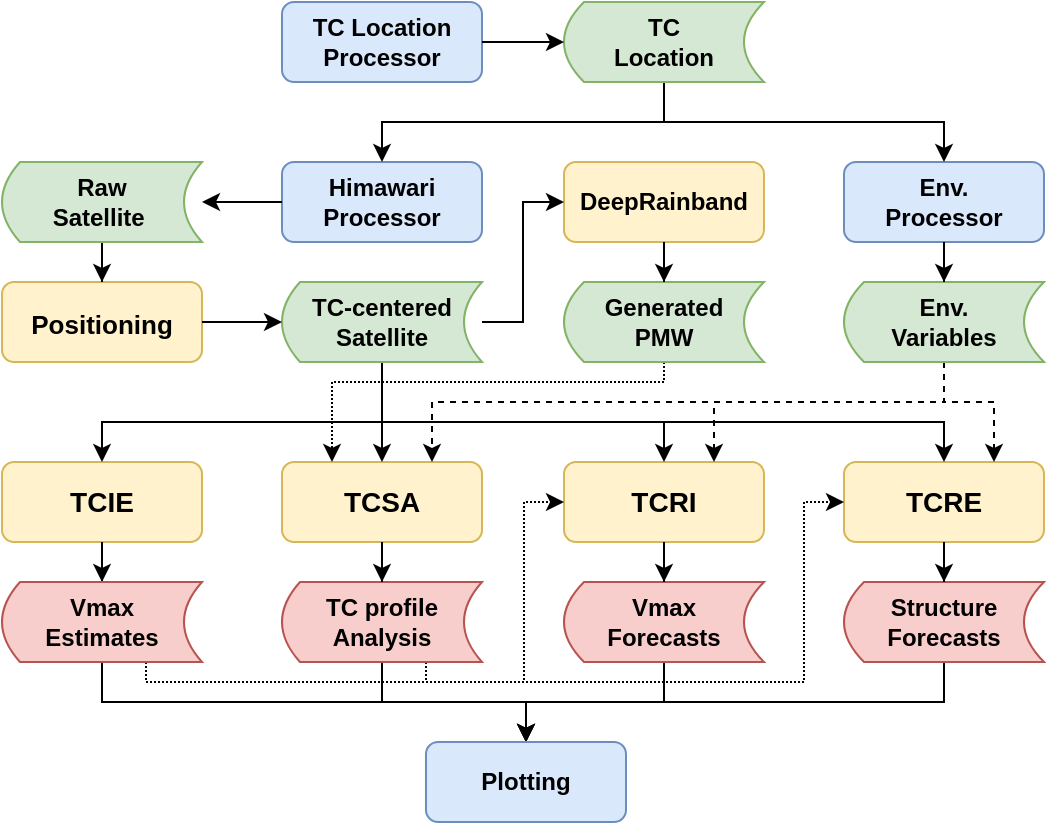 <mxfile version="22.1.21" type="github">
  <diagram name="Page-1" id="74e2e168-ea6b-b213-b513-2b3c1d86103e">
    <mxGraphModel dx="912" dy="531" grid="1" gridSize="10" guides="1" tooltips="1" connect="1" arrows="1" fold="1" page="1" pageScale="1" pageWidth="1100" pageHeight="850" background="#ffffff" math="0" shadow="0">
      <root>
        <mxCell id="0" />
        <mxCell id="1" parent="0" />
        <mxCell id="xviSgolfPBOpMJryr8qm-25" value="&lt;font style=&quot;font-size: 12px;&quot;&gt;TC Location &lt;br style=&quot;&quot;&gt;Processor&lt;/font&gt;" style="rounded=1;whiteSpace=wrap;html=1;shadow=0;labelBackgroundColor=none;strokeWidth=1;fontFamily=Helvetica;fontSize=11;align=center;strokeColor=#6c8ebf;fillColor=#dae8fc;fontStyle=1;movable=1;resizable=1;rotatable=1;deletable=1;editable=1;locked=0;connectable=1;" parent="1" vertex="1">
          <mxGeometry x="438" y="130" width="100" height="40" as="geometry" />
        </mxCell>
        <mxCell id="xviSgolfPBOpMJryr8qm-26" value="&lt;font style=&quot;font-size: 12px;&quot;&gt;Himawari &lt;br style=&quot;&quot;&gt;Processor&lt;/font&gt;" style="rounded=1;whiteSpace=wrap;html=1;shadow=0;labelBackgroundColor=none;strokeWidth=1;fontFamily=Helvetica;fontSize=11;align=center;strokeColor=#6c8ebf;fillColor=#dae8fc;fontStyle=1;movable=1;resizable=1;rotatable=1;deletable=1;editable=1;locked=0;connectable=1;" parent="1" vertex="1">
          <mxGeometry x="438" y="210" width="100" height="40" as="geometry" />
        </mxCell>
        <mxCell id="xviSgolfPBOpMJryr8qm-27" value="&lt;font style=&quot;font-size: 12px;&quot;&gt;Env.&lt;br&gt;Processor&lt;/font&gt;" style="rounded=1;whiteSpace=wrap;html=1;shadow=0;labelBackgroundColor=none;strokeWidth=1;fontFamily=Helvetica;fontSize=11;align=center;strokeColor=#6c8ebf;fillColor=#dae8fc;fontStyle=1;movable=1;resizable=1;rotatable=1;deletable=1;editable=1;locked=0;connectable=1;" parent="1" vertex="1">
          <mxGeometry x="719" y="210" width="100" height="40" as="geometry" />
        </mxCell>
        <mxCell id="xviSgolfPBOpMJryr8qm-36" value="&lt;font style=&quot;font-size: 14px;&quot;&gt;TCIE&lt;/font&gt;" style="rounded=1;whiteSpace=wrap;html=1;shadow=0;labelBackgroundColor=none;strokeWidth=1;fontFamily=Helvetica;fontSize=14;align=center;strokeColor=#d6b656;fillColor=#fff2cc;fontStyle=1;movable=1;resizable=1;rotatable=1;deletable=1;editable=1;locked=0;connectable=1;" parent="1" vertex="1">
          <mxGeometry x="298" y="360" width="100" height="40" as="geometry" />
        </mxCell>
        <mxCell id="xviSgolfPBOpMJryr8qm-37" value="&lt;font style=&quot;font-size: 14px;&quot;&gt;TCSA&lt;/font&gt;" style="rounded=1;whiteSpace=wrap;html=1;shadow=0;labelBackgroundColor=none;strokeWidth=1;fontFamily=Helvetica;fontSize=14;align=center;strokeColor=#d6b656;fillColor=#fff2cc;fontStyle=1;movable=1;resizable=1;rotatable=1;deletable=1;editable=1;locked=0;connectable=1;" parent="1" vertex="1">
          <mxGeometry x="438" y="360" width="100" height="40" as="geometry" />
        </mxCell>
        <mxCell id="xviSgolfPBOpMJryr8qm-40" value="&lt;font style=&quot;font-size: 14px;&quot;&gt;TCRE&lt;/font&gt;" style="rounded=1;whiteSpace=wrap;html=1;shadow=0;labelBackgroundColor=none;strokeWidth=1;fontFamily=Helvetica;fontSize=14;align=center;strokeColor=#d6b656;fillColor=#fff2cc;fontStyle=1;movable=1;resizable=1;rotatable=1;deletable=1;editable=1;locked=0;connectable=1;" parent="1" vertex="1">
          <mxGeometry x="719" y="360" width="100" height="40" as="geometry" />
        </mxCell>
        <mxCell id="xviSgolfPBOpMJryr8qm-41" value="&lt;font style=&quot;font-size: 14px;&quot;&gt;TCRI&lt;/font&gt;" style="rounded=1;whiteSpace=wrap;html=1;shadow=0;labelBackgroundColor=none;strokeWidth=1;fontFamily=Helvetica;fontSize=14;align=center;strokeColor=#d6b656;fillColor=#fff2cc;fontStyle=1;movable=1;resizable=1;rotatable=1;deletable=1;editable=1;locked=0;connectable=1;" parent="1" vertex="1">
          <mxGeometry x="579" y="360" width="100" height="40" as="geometry" />
        </mxCell>
        <mxCell id="xviSgolfPBOpMJryr8qm-47" style="edgeStyle=orthogonalEdgeStyle;rounded=0;orthogonalLoop=1;jettySize=auto;html=1;entryX=0.5;entryY=0;entryDx=0;entryDy=0;strokeColor=default;fontFamily=Helvetica;fontStyle=1;movable=1;resizable=1;rotatable=1;deletable=1;editable=1;locked=0;connectable=1;" parent="1" source="xviSgolfPBOpMJryr8qm-36" target="iOC6fSmJqCydzc7WDYuV-18" edge="1">
          <mxGeometry relative="1" as="geometry">
            <mxPoint x="768" y="415" as="targetPoint" />
          </mxGeometry>
        </mxCell>
        <mxCell id="xviSgolfPBOpMJryr8qm-60" value="&lt;font style=&quot;font-size: 13px;&quot;&gt;Positioning&lt;/font&gt;" style="rounded=1;whiteSpace=wrap;html=1;shadow=0;labelBackgroundColor=none;strokeWidth=1;fontFamily=Helvetica;fontSize=16;align=center;strokeColor=#d6b656;fillColor=#fff2cc;fontStyle=1;movable=1;resizable=1;rotatable=1;deletable=1;editable=1;locked=0;connectable=1;" parent="1" vertex="1">
          <mxGeometry x="298" y="270" width="100" height="40" as="geometry" />
        </mxCell>
        <mxCell id="iOC6fSmJqCydzc7WDYuV-90" style="edgeStyle=orthogonalEdgeStyle;rounded=0;orthogonalLoop=1;jettySize=auto;html=1;entryX=0.5;entryY=0;entryDx=0;entryDy=0;movable=1;resizable=1;rotatable=1;deletable=1;editable=1;locked=0;connectable=1;" parent="1" source="iOC6fSmJqCydzc7WDYuV-2" target="xviSgolfPBOpMJryr8qm-36" edge="1">
          <mxGeometry relative="1" as="geometry">
            <Array as="points">
              <mxPoint x="488" y="340" />
              <mxPoint x="348" y="340" />
            </Array>
          </mxGeometry>
        </mxCell>
        <mxCell id="iOC6fSmJqCydzc7WDYuV-91" style="edgeStyle=orthogonalEdgeStyle;rounded=0;orthogonalLoop=1;jettySize=auto;html=1;entryX=0.5;entryY=0;entryDx=0;entryDy=0;movable=1;resizable=1;rotatable=1;deletable=1;editable=1;locked=0;connectable=1;" parent="1" source="iOC6fSmJqCydzc7WDYuV-2" target="xviSgolfPBOpMJryr8qm-37" edge="1">
          <mxGeometry relative="1" as="geometry" />
        </mxCell>
        <mxCell id="iOC6fSmJqCydzc7WDYuV-92" style="edgeStyle=orthogonalEdgeStyle;rounded=0;orthogonalLoop=1;jettySize=auto;html=1;entryX=0.5;entryY=0;entryDx=0;entryDy=0;movable=1;resizable=1;rotatable=1;deletable=1;editable=1;locked=0;connectable=1;" parent="1" source="iOC6fSmJqCydzc7WDYuV-2" target="xviSgolfPBOpMJryr8qm-41" edge="1">
          <mxGeometry relative="1" as="geometry">
            <Array as="points">
              <mxPoint x="488" y="340" />
              <mxPoint x="629" y="340" />
            </Array>
          </mxGeometry>
        </mxCell>
        <mxCell id="iOC6fSmJqCydzc7WDYuV-93" style="edgeStyle=orthogonalEdgeStyle;rounded=0;orthogonalLoop=1;jettySize=auto;html=1;entryX=0.5;entryY=0;entryDx=0;entryDy=0;movable=1;resizable=1;rotatable=1;deletable=1;editable=1;locked=0;connectable=1;" parent="1" source="iOC6fSmJqCydzc7WDYuV-2" target="xviSgolfPBOpMJryr8qm-40" edge="1">
          <mxGeometry relative="1" as="geometry">
            <Array as="points">
              <mxPoint x="488" y="340" />
              <mxPoint x="769" y="340" />
            </Array>
          </mxGeometry>
        </mxCell>
        <mxCell id="iOC6fSmJqCydzc7WDYuV-2" value="&lt;span&gt;TC-centered&lt;br&gt;Satellite&lt;/span&gt;" style="shape=dataStorage;whiteSpace=wrap;html=1;fixedSize=1;fillColor=#d5e8d4;strokeColor=#82b366;fontFamily=Helvetica;fontStyle=1;size=9;movable=1;resizable=1;rotatable=1;deletable=1;editable=1;locked=0;connectable=1;" parent="1" vertex="1">
          <mxGeometry x="438" y="270" width="100" height="40" as="geometry" />
        </mxCell>
        <mxCell id="iOC6fSmJqCydzc7WDYuV-40" style="edgeStyle=orthogonalEdgeStyle;rounded=0;orthogonalLoop=1;jettySize=auto;html=1;entryX=0;entryY=0.5;entryDx=0;entryDy=0;fontFamily=Helvetica;fontStyle=1;movable=1;resizable=1;rotatable=1;deletable=1;editable=1;locked=0;connectable=1;" parent="1" source="xviSgolfPBOpMJryr8qm-60" target="iOC6fSmJqCydzc7WDYuV-2" edge="1">
          <mxGeometry relative="1" as="geometry" />
        </mxCell>
        <mxCell id="iOC6fSmJqCydzc7WDYuV-44" style="edgeStyle=orthogonalEdgeStyle;rounded=0;orthogonalLoop=1;jettySize=auto;html=1;entryX=0.5;entryY=0;entryDx=0;entryDy=0;fontFamily=Helvetica;fontStyle=1;movable=1;resizable=1;rotatable=1;deletable=1;editable=1;locked=0;connectable=1;" parent="1" source="iOC6fSmJqCydzc7WDYuV-5" target="xviSgolfPBOpMJryr8qm-60" edge="1">
          <mxGeometry relative="1" as="geometry" />
        </mxCell>
        <mxCell id="iOC6fSmJqCydzc7WDYuV-5" value="&lt;span&gt;Raw&lt;br&gt;Satellite&amp;nbsp;&lt;/span&gt;" style="shape=dataStorage;whiteSpace=wrap;html=1;fixedSize=1;fillColor=#d5e8d4;strokeColor=#82b366;fontFamily=Helvetica;fontStyle=1;size=9;movable=1;resizable=1;rotatable=1;deletable=1;editable=1;locked=0;connectable=1;" parent="1" vertex="1">
          <mxGeometry x="298" y="210" width="100" height="40" as="geometry" />
        </mxCell>
        <mxCell id="iOC6fSmJqCydzc7WDYuV-42" style="edgeStyle=orthogonalEdgeStyle;rounded=0;orthogonalLoop=1;jettySize=auto;html=1;exitX=0;exitY=0.5;exitDx=0;exitDy=0;entryX=1;entryY=0.5;entryDx=0;entryDy=0;fontFamily=Helvetica;fontStyle=1;movable=1;resizable=1;rotatable=1;deletable=1;editable=1;locked=0;connectable=1;" parent="1" source="xviSgolfPBOpMJryr8qm-26" target="iOC6fSmJqCydzc7WDYuV-5" edge="1">
          <mxGeometry relative="1" as="geometry" />
        </mxCell>
        <mxCell id="iOC6fSmJqCydzc7WDYuV-95" style="edgeStyle=orthogonalEdgeStyle;rounded=0;orthogonalLoop=1;jettySize=auto;html=1;entryX=0.75;entryY=0;entryDx=0;entryDy=0;dashed=1;movable=1;resizable=1;rotatable=1;deletable=1;editable=1;locked=0;connectable=1;" parent="1" source="iOC6fSmJqCydzc7WDYuV-7" target="xviSgolfPBOpMJryr8qm-37" edge="1">
          <mxGeometry relative="1" as="geometry">
            <Array as="points">
              <mxPoint x="769" y="330" />
              <mxPoint x="513" y="330" />
            </Array>
          </mxGeometry>
        </mxCell>
        <mxCell id="iOC6fSmJqCydzc7WDYuV-96" style="edgeStyle=orthogonalEdgeStyle;rounded=0;orthogonalLoop=1;jettySize=auto;html=1;entryX=0.75;entryY=0;entryDx=0;entryDy=0;dashed=1;movable=1;resizable=1;rotatable=1;deletable=1;editable=1;locked=0;connectable=1;" parent="1" source="iOC6fSmJqCydzc7WDYuV-7" target="xviSgolfPBOpMJryr8qm-41" edge="1">
          <mxGeometry relative="1" as="geometry">
            <Array as="points">
              <mxPoint x="769" y="330" />
              <mxPoint x="654" y="330" />
            </Array>
          </mxGeometry>
        </mxCell>
        <mxCell id="iOC6fSmJqCydzc7WDYuV-97" style="edgeStyle=orthogonalEdgeStyle;rounded=0;orthogonalLoop=1;jettySize=auto;html=1;entryX=0.75;entryY=0;entryDx=0;entryDy=0;dashed=1;movable=1;resizable=1;rotatable=1;deletable=1;editable=1;locked=0;connectable=1;" parent="1" source="iOC6fSmJqCydzc7WDYuV-7" target="xviSgolfPBOpMJryr8qm-40" edge="1">
          <mxGeometry relative="1" as="geometry">
            <Array as="points">
              <mxPoint x="769" y="330" />
              <mxPoint x="794" y="330" />
            </Array>
          </mxGeometry>
        </mxCell>
        <mxCell id="iOC6fSmJqCydzc7WDYuV-7" value="&lt;span&gt;Env.&lt;br&gt;Variables&lt;br&gt;&lt;/span&gt;" style="shape=dataStorage;whiteSpace=wrap;html=1;fixedSize=1;fillColor=#d5e8d4;strokeColor=#82b366;fontFamily=Helvetica;fontStyle=1;size=10;movable=1;resizable=1;rotatable=1;deletable=1;editable=1;locked=0;connectable=1;" parent="1" vertex="1">
          <mxGeometry x="719" y="270" width="100" height="40" as="geometry" />
        </mxCell>
        <mxCell id="iOC6fSmJqCydzc7WDYuV-39" style="edgeStyle=orthogonalEdgeStyle;rounded=0;orthogonalLoop=1;jettySize=auto;html=1;entryX=0.5;entryY=0;entryDx=0;entryDy=0;fontFamily=Helvetica;fontStyle=1;movable=1;resizable=1;rotatable=1;deletable=1;editable=1;locked=0;connectable=1;" parent="1" source="xviSgolfPBOpMJryr8qm-27" target="iOC6fSmJqCydzc7WDYuV-7" edge="1">
          <mxGeometry relative="1" as="geometry" />
        </mxCell>
        <mxCell id="iOC6fSmJqCydzc7WDYuV-10" value="DeepRainband" style="rounded=1;whiteSpace=wrap;html=1;shadow=0;labelBackgroundColor=none;strokeWidth=1;fontFamily=Helvetica;fontSize=12;align=center;strokeColor=#d6b656;fillColor=#fff2cc;fontStyle=1;movable=1;resizable=1;rotatable=1;deletable=1;editable=1;locked=0;connectable=1;" parent="1" vertex="1">
          <mxGeometry x="579" y="210" width="100" height="40" as="geometry" />
        </mxCell>
        <mxCell id="iOC6fSmJqCydzc7WDYuV-98" style="edgeStyle=orthogonalEdgeStyle;rounded=0;orthogonalLoop=1;jettySize=auto;html=1;entryX=0;entryY=0.5;entryDx=0;entryDy=0;movable=1;resizable=1;rotatable=1;deletable=1;editable=1;locked=0;connectable=1;" parent="1" source="iOC6fSmJqCydzc7WDYuV-2" target="iOC6fSmJqCydzc7WDYuV-10" edge="1">
          <mxGeometry relative="1" as="geometry" />
        </mxCell>
        <mxCell id="iOC6fSmJqCydzc7WDYuV-94" style="edgeStyle=orthogonalEdgeStyle;rounded=0;orthogonalLoop=1;jettySize=auto;html=1;entryX=0.25;entryY=0;entryDx=0;entryDy=0;dashed=1;movable=1;resizable=1;rotatable=1;deletable=1;editable=1;locked=0;connectable=1;dashPattern=1 1;" parent="1" source="iOC6fSmJqCydzc7WDYuV-15" target="xviSgolfPBOpMJryr8qm-37" edge="1">
          <mxGeometry relative="1" as="geometry">
            <Array as="points">
              <mxPoint x="629" y="320" />
              <mxPoint x="463" y="320" />
            </Array>
          </mxGeometry>
        </mxCell>
        <mxCell id="iOC6fSmJqCydzc7WDYuV-15" value="Generated&lt;br&gt;PMW" style="shape=dataStorage;whiteSpace=wrap;html=1;fixedSize=1;fillColor=#d5e8d4;strokeColor=#82b366;fontFamily=Helvetica;fontStyle=1;size=10;movable=1;resizable=1;rotatable=1;deletable=1;editable=1;locked=0;connectable=1;" parent="1" vertex="1">
          <mxGeometry x="579" y="270" width="100" height="40" as="geometry" />
        </mxCell>
        <mxCell id="iOC6fSmJqCydzc7WDYuV-45" style="edgeStyle=orthogonalEdgeStyle;rounded=0;orthogonalLoop=1;jettySize=auto;html=1;entryX=0.5;entryY=0;entryDx=0;entryDy=0;fontFamily=Helvetica;fontStyle=1;movable=1;resizable=1;rotatable=1;deletable=1;editable=1;locked=0;connectable=1;" parent="1" source="iOC6fSmJqCydzc7WDYuV-10" target="iOC6fSmJqCydzc7WDYuV-15" edge="1">
          <mxGeometry relative="1" as="geometry" />
        </mxCell>
        <mxCell id="iOC6fSmJqCydzc7WDYuV-99" style="edgeStyle=orthogonalEdgeStyle;rounded=0;orthogonalLoop=1;jettySize=auto;html=1;entryX=0;entryY=0.5;entryDx=0;entryDy=0;movable=1;resizable=1;rotatable=1;deletable=1;editable=1;locked=0;connectable=1;dashed=1;dashPattern=1 1;" parent="1" source="iOC6fSmJqCydzc7WDYuV-16" target="xviSgolfPBOpMJryr8qm-40" edge="1">
          <mxGeometry relative="1" as="geometry">
            <Array as="points">
              <mxPoint x="510" y="470" />
              <mxPoint x="699" y="470" />
              <mxPoint x="699" y="380" />
            </Array>
          </mxGeometry>
        </mxCell>
        <mxCell id="CMrjH5Ez4WPF8n3HYnDM-10" style="edgeStyle=orthogonalEdgeStyle;rounded=0;orthogonalLoop=1;jettySize=auto;html=1;entryX=0.5;entryY=0;entryDx=0;entryDy=0;" edge="1" parent="1" source="iOC6fSmJqCydzc7WDYuV-16" target="CMrjH5Ez4WPF8n3HYnDM-4">
          <mxGeometry relative="1" as="geometry">
            <Array as="points">
              <mxPoint x="488" y="480" />
              <mxPoint x="560" y="480" />
            </Array>
          </mxGeometry>
        </mxCell>
        <mxCell id="iOC6fSmJqCydzc7WDYuV-16" value="TC profile&lt;br&gt;Analysis" style="shape=dataStorage;whiteSpace=wrap;html=1;fixedSize=1;fillColor=#f8cecc;strokeColor=#b85450;fontFamily=Helvetica;fontStyle=1;size=9;movable=1;resizable=1;rotatable=1;deletable=1;editable=1;locked=0;connectable=1;" parent="1" vertex="1">
          <mxGeometry x="438" y="420" width="100" height="40" as="geometry" />
        </mxCell>
        <mxCell id="iOC6fSmJqCydzc7WDYuV-71" style="edgeStyle=orthogonalEdgeStyle;rounded=0;orthogonalLoop=1;jettySize=auto;html=1;entryX=0.5;entryY=0;entryDx=0;entryDy=0;fontFamily=Helvetica;fontStyle=1;movable=1;resizable=1;rotatable=1;deletable=1;editable=1;locked=0;connectable=1;" parent="1" source="xviSgolfPBOpMJryr8qm-37" target="iOC6fSmJqCydzc7WDYuV-16" edge="1">
          <mxGeometry relative="1" as="geometry" />
        </mxCell>
        <mxCell id="iOC6fSmJqCydzc7WDYuV-83" style="edgeStyle=orthogonalEdgeStyle;rounded=0;orthogonalLoop=1;jettySize=auto;html=1;entryX=0;entryY=0.5;entryDx=0;entryDy=0;movable=1;resizable=1;rotatable=1;deletable=1;editable=1;locked=0;connectable=1;dashed=1;dashPattern=1 1;" parent="1" source="iOC6fSmJqCydzc7WDYuV-18" target="xviSgolfPBOpMJryr8qm-41" edge="1">
          <mxGeometry relative="1" as="geometry">
            <Array as="points">
              <mxPoint x="370" y="470" />
              <mxPoint x="559" y="470" />
              <mxPoint x="559" y="380" />
            </Array>
          </mxGeometry>
        </mxCell>
        <mxCell id="CMrjH5Ez4WPF8n3HYnDM-9" style="edgeStyle=orthogonalEdgeStyle;rounded=0;orthogonalLoop=1;jettySize=auto;html=1;entryX=0.5;entryY=0;entryDx=0;entryDy=0;" edge="1" parent="1" source="iOC6fSmJqCydzc7WDYuV-18" target="CMrjH5Ez4WPF8n3HYnDM-4">
          <mxGeometry relative="1" as="geometry">
            <Array as="points">
              <mxPoint x="348" y="480" />
              <mxPoint x="560" y="480" />
            </Array>
          </mxGeometry>
        </mxCell>
        <mxCell id="iOC6fSmJqCydzc7WDYuV-18" value="Vmax &lt;br&gt;Estimates" style="shape=dataStorage;whiteSpace=wrap;html=1;fixedSize=1;fillColor=#f8cecc;strokeColor=#b85450;fontFamily=Helvetica;fontStyle=1;size=9;movable=1;resizable=1;rotatable=1;deletable=1;editable=1;locked=0;connectable=1;" parent="1" vertex="1">
          <mxGeometry x="298" y="420" width="100" height="40" as="geometry" />
        </mxCell>
        <mxCell id="CMrjH5Ez4WPF8n3HYnDM-12" style="edgeStyle=orthogonalEdgeStyle;rounded=0;orthogonalLoop=1;jettySize=auto;html=1;entryX=0.5;entryY=0;entryDx=0;entryDy=0;" edge="1" parent="1" source="iOC6fSmJqCydzc7WDYuV-19" target="CMrjH5Ez4WPF8n3HYnDM-4">
          <mxGeometry relative="1" as="geometry" />
        </mxCell>
        <mxCell id="iOC6fSmJqCydzc7WDYuV-19" value="Vmax &lt;br&gt;Forecasts" style="shape=dataStorage;whiteSpace=wrap;html=1;fixedSize=1;fillColor=#f8cecc;strokeColor=#b85450;fontFamily=Helvetica;fontStyle=1;size=10;movable=1;resizable=1;rotatable=1;deletable=1;editable=1;locked=0;connectable=1;" parent="1" vertex="1">
          <mxGeometry x="579" y="420" width="100" height="40" as="geometry" />
        </mxCell>
        <mxCell id="iOC6fSmJqCydzc7WDYuV-72" style="edgeStyle=orthogonalEdgeStyle;rounded=0;orthogonalLoop=1;jettySize=auto;html=1;entryX=0.5;entryY=0;entryDx=0;entryDy=0;fontFamily=Helvetica;fontStyle=1;movable=1;resizable=1;rotatable=1;deletable=1;editable=1;locked=0;connectable=1;" parent="1" source="xviSgolfPBOpMJryr8qm-41" target="iOC6fSmJqCydzc7WDYuV-19" edge="1">
          <mxGeometry relative="1" as="geometry" />
        </mxCell>
        <mxCell id="CMrjH5Ez4WPF8n3HYnDM-13" style="edgeStyle=orthogonalEdgeStyle;rounded=0;orthogonalLoop=1;jettySize=auto;html=1;entryX=0.5;entryY=0;entryDx=0;entryDy=0;" edge="1" parent="1" source="iOC6fSmJqCydzc7WDYuV-22" target="CMrjH5Ez4WPF8n3HYnDM-4">
          <mxGeometry relative="1" as="geometry">
            <Array as="points">
              <mxPoint x="769" y="480" />
              <mxPoint x="560" y="480" />
            </Array>
          </mxGeometry>
        </mxCell>
        <mxCell id="iOC6fSmJqCydzc7WDYuV-22" value="Structure&lt;br&gt;Forecasts" style="shape=dataStorage;whiteSpace=wrap;html=1;fixedSize=1;fillColor=#f8cecc;strokeColor=#b85450;fontFamily=Helvetica;fontStyle=1;size=10;movable=1;resizable=1;rotatable=1;deletable=1;editable=1;locked=0;connectable=1;" parent="1" vertex="1">
          <mxGeometry x="719" y="420" width="100" height="40" as="geometry" />
        </mxCell>
        <mxCell id="iOC6fSmJqCydzc7WDYuV-50" style="edgeStyle=orthogonalEdgeStyle;rounded=0;orthogonalLoop=1;jettySize=auto;html=1;entryX=0.5;entryY=0;entryDx=0;entryDy=0;fontFamily=Helvetica;fontStyle=1;movable=1;resizable=1;rotatable=1;deletable=1;editable=1;locked=0;connectable=1;" parent="1" source="xviSgolfPBOpMJryr8qm-40" target="iOC6fSmJqCydzc7WDYuV-22" edge="1">
          <mxGeometry relative="1" as="geometry" />
        </mxCell>
        <mxCell id="iOC6fSmJqCydzc7WDYuV-100" style="edgeStyle=orthogonalEdgeStyle;rounded=0;orthogonalLoop=1;jettySize=auto;html=1;entryX=0.5;entryY=0;entryDx=0;entryDy=0;movable=1;resizable=1;rotatable=1;deletable=1;editable=1;locked=0;connectable=1;" parent="1" source="iOC6fSmJqCydzc7WDYuV-32" target="xviSgolfPBOpMJryr8qm-26" edge="1">
          <mxGeometry relative="1" as="geometry">
            <Array as="points">
              <mxPoint x="629" y="190" />
              <mxPoint x="488" y="190" />
            </Array>
          </mxGeometry>
        </mxCell>
        <mxCell id="iOC6fSmJqCydzc7WDYuV-101" style="edgeStyle=orthogonalEdgeStyle;rounded=0;orthogonalLoop=1;jettySize=auto;html=1;entryX=0.5;entryY=0;entryDx=0;entryDy=0;movable=1;resizable=1;rotatable=1;deletable=1;editable=1;locked=0;connectable=1;" parent="1" source="iOC6fSmJqCydzc7WDYuV-32" target="xviSgolfPBOpMJryr8qm-27" edge="1">
          <mxGeometry relative="1" as="geometry">
            <Array as="points">
              <mxPoint x="629" y="190" />
              <mxPoint x="769" y="190" />
            </Array>
          </mxGeometry>
        </mxCell>
        <mxCell id="iOC6fSmJqCydzc7WDYuV-32" value="&lt;span&gt;TC &lt;br&gt;Location&lt;/span&gt;" style="shape=dataStorage;whiteSpace=wrap;html=1;fixedSize=1;fillColor=#d5e8d4;strokeColor=#82b366;align=center;fontFamily=Helvetica;fontStyle=1;size=10;movable=1;resizable=1;rotatable=1;deletable=1;editable=1;locked=0;connectable=1;" parent="1" vertex="1">
          <mxGeometry x="579" y="130" width="100" height="40" as="geometry" />
        </mxCell>
        <mxCell id="iOC6fSmJqCydzc7WDYuV-102" style="edgeStyle=orthogonalEdgeStyle;rounded=0;orthogonalLoop=1;jettySize=auto;html=1;entryX=0;entryY=0.5;entryDx=0;entryDy=0;movable=1;resizable=1;rotatable=1;deletable=1;editable=1;locked=0;connectable=1;" parent="1" source="xviSgolfPBOpMJryr8qm-25" target="iOC6fSmJqCydzc7WDYuV-32" edge="1">
          <mxGeometry relative="1" as="geometry" />
        </mxCell>
        <mxCell id="CMrjH5Ez4WPF8n3HYnDM-4" value="&lt;span style=&quot;font-size: 12px;&quot;&gt;Plotting&lt;/span&gt;" style="rounded=1;whiteSpace=wrap;html=1;shadow=0;labelBackgroundColor=none;strokeWidth=1;fontFamily=Helvetica;fontSize=11;align=center;strokeColor=#6c8ebf;fillColor=#dae8fc;fontStyle=1;movable=1;resizable=1;rotatable=1;deletable=1;editable=1;locked=0;connectable=1;" vertex="1" parent="1">
          <mxGeometry x="510" y="500" width="100" height="40" as="geometry" />
        </mxCell>
      </root>
    </mxGraphModel>
  </diagram>
</mxfile>
